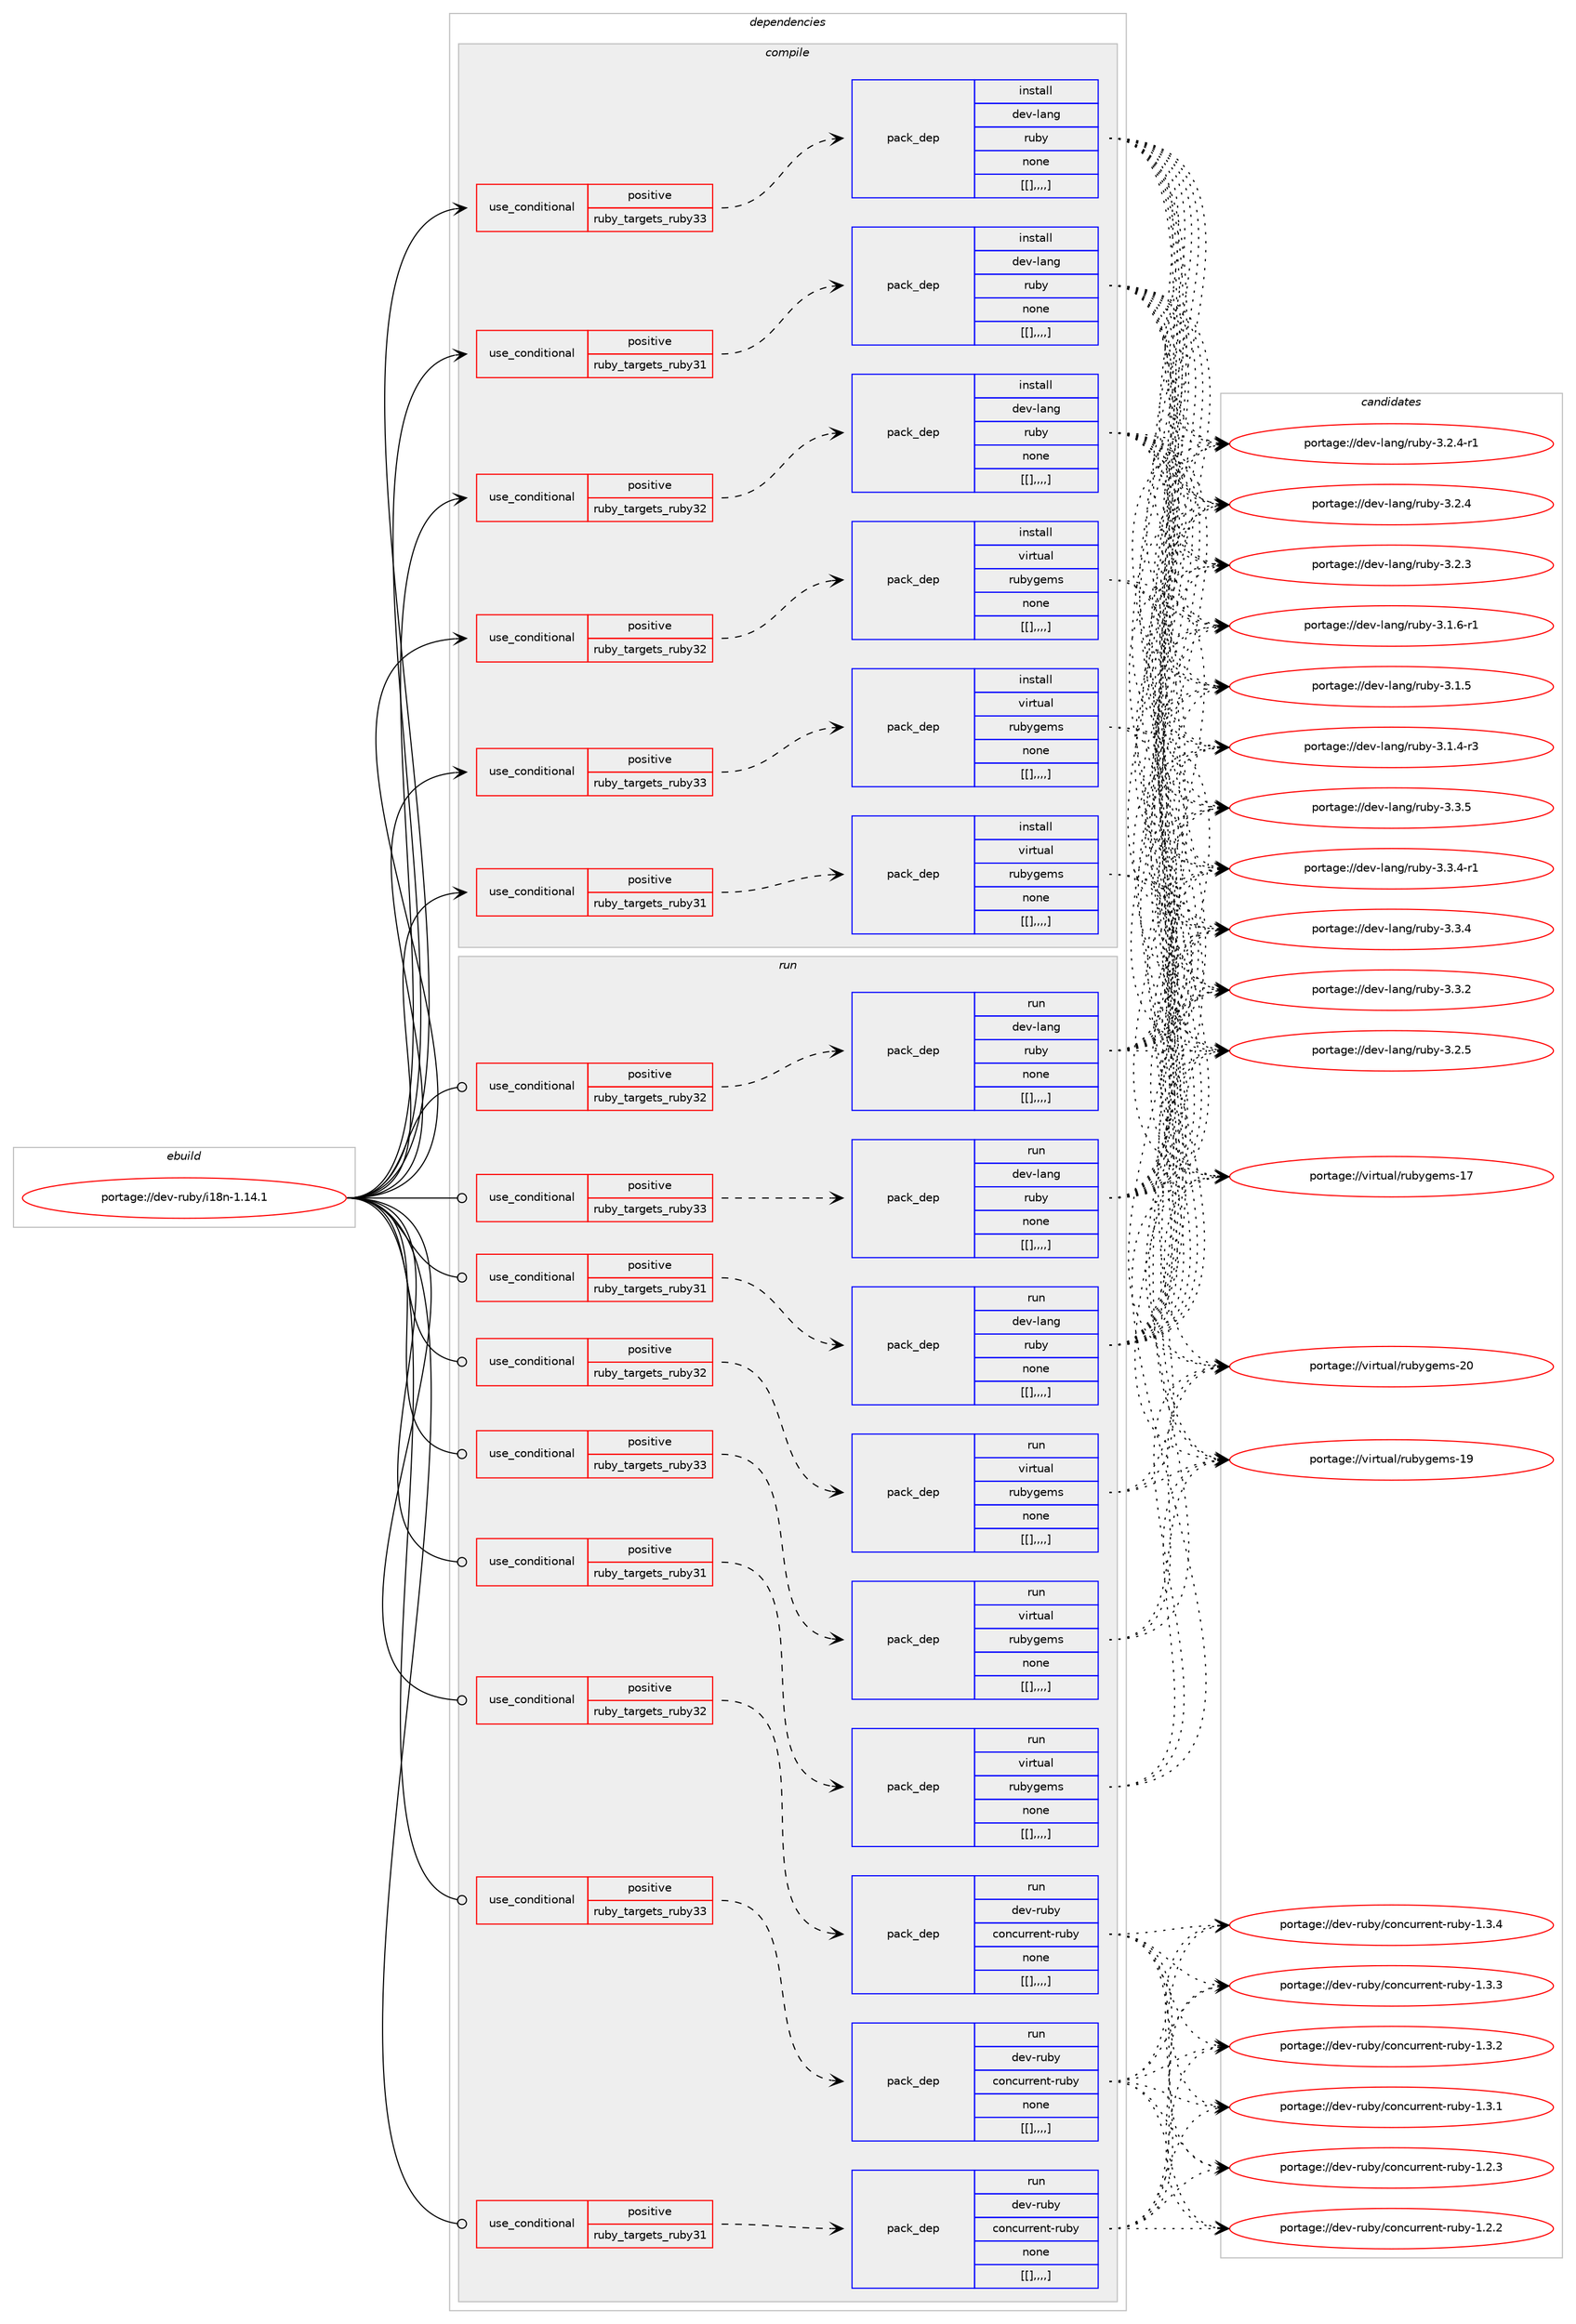 digraph prolog {

# *************
# Graph options
# *************

newrank=true;
concentrate=true;
compound=true;
graph [rankdir=LR,fontname=Helvetica,fontsize=10,ranksep=1.5];#, ranksep=2.5, nodesep=0.2];
edge  [arrowhead=vee];
node  [fontname=Helvetica,fontsize=10];

# **********
# The ebuild
# **********

subgraph cluster_leftcol {
color=gray;
label=<<i>ebuild</i>>;
id [label="portage://dev-ruby/i18n-1.14.1", color=red, width=4, href="../dev-ruby/i18n-1.14.1.svg"];
}

# ****************
# The dependencies
# ****************

subgraph cluster_midcol {
color=gray;
label=<<i>dependencies</i>>;
subgraph cluster_compile {
fillcolor="#eeeeee";
style=filled;
label=<<i>compile</i>>;
subgraph cond50461 {
dependency189623 [label=<<TABLE BORDER="0" CELLBORDER="1" CELLSPACING="0" CELLPADDING="4"><TR><TD ROWSPAN="3" CELLPADDING="10">use_conditional</TD></TR><TR><TD>positive</TD></TR><TR><TD>ruby_targets_ruby31</TD></TR></TABLE>>, shape=none, color=red];
subgraph pack137840 {
dependency189624 [label=<<TABLE BORDER="0" CELLBORDER="1" CELLSPACING="0" CELLPADDING="4" WIDTH="220"><TR><TD ROWSPAN="6" CELLPADDING="30">pack_dep</TD></TR><TR><TD WIDTH="110">install</TD></TR><TR><TD>dev-lang</TD></TR><TR><TD>ruby</TD></TR><TR><TD>none</TD></TR><TR><TD>[[],,,,]</TD></TR></TABLE>>, shape=none, color=blue];
}
dependency189623:e -> dependency189624:w [weight=20,style="dashed",arrowhead="vee"];
}
id:e -> dependency189623:w [weight=20,style="solid",arrowhead="vee"];
subgraph cond50462 {
dependency189625 [label=<<TABLE BORDER="0" CELLBORDER="1" CELLSPACING="0" CELLPADDING="4"><TR><TD ROWSPAN="3" CELLPADDING="10">use_conditional</TD></TR><TR><TD>positive</TD></TR><TR><TD>ruby_targets_ruby31</TD></TR></TABLE>>, shape=none, color=red];
subgraph pack137841 {
dependency189626 [label=<<TABLE BORDER="0" CELLBORDER="1" CELLSPACING="0" CELLPADDING="4" WIDTH="220"><TR><TD ROWSPAN="6" CELLPADDING="30">pack_dep</TD></TR><TR><TD WIDTH="110">install</TD></TR><TR><TD>virtual</TD></TR><TR><TD>rubygems</TD></TR><TR><TD>none</TD></TR><TR><TD>[[],,,,]</TD></TR></TABLE>>, shape=none, color=blue];
}
dependency189625:e -> dependency189626:w [weight=20,style="dashed",arrowhead="vee"];
}
id:e -> dependency189625:w [weight=20,style="solid",arrowhead="vee"];
subgraph cond50463 {
dependency189627 [label=<<TABLE BORDER="0" CELLBORDER="1" CELLSPACING="0" CELLPADDING="4"><TR><TD ROWSPAN="3" CELLPADDING="10">use_conditional</TD></TR><TR><TD>positive</TD></TR><TR><TD>ruby_targets_ruby32</TD></TR></TABLE>>, shape=none, color=red];
subgraph pack137842 {
dependency189628 [label=<<TABLE BORDER="0" CELLBORDER="1" CELLSPACING="0" CELLPADDING="4" WIDTH="220"><TR><TD ROWSPAN="6" CELLPADDING="30">pack_dep</TD></TR><TR><TD WIDTH="110">install</TD></TR><TR><TD>dev-lang</TD></TR><TR><TD>ruby</TD></TR><TR><TD>none</TD></TR><TR><TD>[[],,,,]</TD></TR></TABLE>>, shape=none, color=blue];
}
dependency189627:e -> dependency189628:w [weight=20,style="dashed",arrowhead="vee"];
}
id:e -> dependency189627:w [weight=20,style="solid",arrowhead="vee"];
subgraph cond50464 {
dependency189629 [label=<<TABLE BORDER="0" CELLBORDER="1" CELLSPACING="0" CELLPADDING="4"><TR><TD ROWSPAN="3" CELLPADDING="10">use_conditional</TD></TR><TR><TD>positive</TD></TR><TR><TD>ruby_targets_ruby32</TD></TR></TABLE>>, shape=none, color=red];
subgraph pack137843 {
dependency189630 [label=<<TABLE BORDER="0" CELLBORDER="1" CELLSPACING="0" CELLPADDING="4" WIDTH="220"><TR><TD ROWSPAN="6" CELLPADDING="30">pack_dep</TD></TR><TR><TD WIDTH="110">install</TD></TR><TR><TD>virtual</TD></TR><TR><TD>rubygems</TD></TR><TR><TD>none</TD></TR><TR><TD>[[],,,,]</TD></TR></TABLE>>, shape=none, color=blue];
}
dependency189629:e -> dependency189630:w [weight=20,style="dashed",arrowhead="vee"];
}
id:e -> dependency189629:w [weight=20,style="solid",arrowhead="vee"];
subgraph cond50465 {
dependency189631 [label=<<TABLE BORDER="0" CELLBORDER="1" CELLSPACING="0" CELLPADDING="4"><TR><TD ROWSPAN="3" CELLPADDING="10">use_conditional</TD></TR><TR><TD>positive</TD></TR><TR><TD>ruby_targets_ruby33</TD></TR></TABLE>>, shape=none, color=red];
subgraph pack137844 {
dependency189632 [label=<<TABLE BORDER="0" CELLBORDER="1" CELLSPACING="0" CELLPADDING="4" WIDTH="220"><TR><TD ROWSPAN="6" CELLPADDING="30">pack_dep</TD></TR><TR><TD WIDTH="110">install</TD></TR><TR><TD>dev-lang</TD></TR><TR><TD>ruby</TD></TR><TR><TD>none</TD></TR><TR><TD>[[],,,,]</TD></TR></TABLE>>, shape=none, color=blue];
}
dependency189631:e -> dependency189632:w [weight=20,style="dashed",arrowhead="vee"];
}
id:e -> dependency189631:w [weight=20,style="solid",arrowhead="vee"];
subgraph cond50466 {
dependency189633 [label=<<TABLE BORDER="0" CELLBORDER="1" CELLSPACING="0" CELLPADDING="4"><TR><TD ROWSPAN="3" CELLPADDING="10">use_conditional</TD></TR><TR><TD>positive</TD></TR><TR><TD>ruby_targets_ruby33</TD></TR></TABLE>>, shape=none, color=red];
subgraph pack137845 {
dependency189634 [label=<<TABLE BORDER="0" CELLBORDER="1" CELLSPACING="0" CELLPADDING="4" WIDTH="220"><TR><TD ROWSPAN="6" CELLPADDING="30">pack_dep</TD></TR><TR><TD WIDTH="110">install</TD></TR><TR><TD>virtual</TD></TR><TR><TD>rubygems</TD></TR><TR><TD>none</TD></TR><TR><TD>[[],,,,]</TD></TR></TABLE>>, shape=none, color=blue];
}
dependency189633:e -> dependency189634:w [weight=20,style="dashed",arrowhead="vee"];
}
id:e -> dependency189633:w [weight=20,style="solid",arrowhead="vee"];
}
subgraph cluster_compileandrun {
fillcolor="#eeeeee";
style=filled;
label=<<i>compile and run</i>>;
}
subgraph cluster_run {
fillcolor="#eeeeee";
style=filled;
label=<<i>run</i>>;
subgraph cond50467 {
dependency189635 [label=<<TABLE BORDER="0" CELLBORDER="1" CELLSPACING="0" CELLPADDING="4"><TR><TD ROWSPAN="3" CELLPADDING="10">use_conditional</TD></TR><TR><TD>positive</TD></TR><TR><TD>ruby_targets_ruby31</TD></TR></TABLE>>, shape=none, color=red];
subgraph pack137846 {
dependency189636 [label=<<TABLE BORDER="0" CELLBORDER="1" CELLSPACING="0" CELLPADDING="4" WIDTH="220"><TR><TD ROWSPAN="6" CELLPADDING="30">pack_dep</TD></TR><TR><TD WIDTH="110">run</TD></TR><TR><TD>dev-lang</TD></TR><TR><TD>ruby</TD></TR><TR><TD>none</TD></TR><TR><TD>[[],,,,]</TD></TR></TABLE>>, shape=none, color=blue];
}
dependency189635:e -> dependency189636:w [weight=20,style="dashed",arrowhead="vee"];
}
id:e -> dependency189635:w [weight=20,style="solid",arrowhead="odot"];
subgraph cond50468 {
dependency189637 [label=<<TABLE BORDER="0" CELLBORDER="1" CELLSPACING="0" CELLPADDING="4"><TR><TD ROWSPAN="3" CELLPADDING="10">use_conditional</TD></TR><TR><TD>positive</TD></TR><TR><TD>ruby_targets_ruby31</TD></TR></TABLE>>, shape=none, color=red];
subgraph pack137847 {
dependency189638 [label=<<TABLE BORDER="0" CELLBORDER="1" CELLSPACING="0" CELLPADDING="4" WIDTH="220"><TR><TD ROWSPAN="6" CELLPADDING="30">pack_dep</TD></TR><TR><TD WIDTH="110">run</TD></TR><TR><TD>dev-ruby</TD></TR><TR><TD>concurrent-ruby</TD></TR><TR><TD>none</TD></TR><TR><TD>[[],,,,]</TD></TR></TABLE>>, shape=none, color=blue];
}
dependency189637:e -> dependency189638:w [weight=20,style="dashed",arrowhead="vee"];
}
id:e -> dependency189637:w [weight=20,style="solid",arrowhead="odot"];
subgraph cond50469 {
dependency189639 [label=<<TABLE BORDER="0" CELLBORDER="1" CELLSPACING="0" CELLPADDING="4"><TR><TD ROWSPAN="3" CELLPADDING="10">use_conditional</TD></TR><TR><TD>positive</TD></TR><TR><TD>ruby_targets_ruby31</TD></TR></TABLE>>, shape=none, color=red];
subgraph pack137848 {
dependency189640 [label=<<TABLE BORDER="0" CELLBORDER="1" CELLSPACING="0" CELLPADDING="4" WIDTH="220"><TR><TD ROWSPAN="6" CELLPADDING="30">pack_dep</TD></TR><TR><TD WIDTH="110">run</TD></TR><TR><TD>virtual</TD></TR><TR><TD>rubygems</TD></TR><TR><TD>none</TD></TR><TR><TD>[[],,,,]</TD></TR></TABLE>>, shape=none, color=blue];
}
dependency189639:e -> dependency189640:w [weight=20,style="dashed",arrowhead="vee"];
}
id:e -> dependency189639:w [weight=20,style="solid",arrowhead="odot"];
subgraph cond50470 {
dependency189641 [label=<<TABLE BORDER="0" CELLBORDER="1" CELLSPACING="0" CELLPADDING="4"><TR><TD ROWSPAN="3" CELLPADDING="10">use_conditional</TD></TR><TR><TD>positive</TD></TR><TR><TD>ruby_targets_ruby32</TD></TR></TABLE>>, shape=none, color=red];
subgraph pack137849 {
dependency189642 [label=<<TABLE BORDER="0" CELLBORDER="1" CELLSPACING="0" CELLPADDING="4" WIDTH="220"><TR><TD ROWSPAN="6" CELLPADDING="30">pack_dep</TD></TR><TR><TD WIDTH="110">run</TD></TR><TR><TD>dev-lang</TD></TR><TR><TD>ruby</TD></TR><TR><TD>none</TD></TR><TR><TD>[[],,,,]</TD></TR></TABLE>>, shape=none, color=blue];
}
dependency189641:e -> dependency189642:w [weight=20,style="dashed",arrowhead="vee"];
}
id:e -> dependency189641:w [weight=20,style="solid",arrowhead="odot"];
subgraph cond50471 {
dependency189643 [label=<<TABLE BORDER="0" CELLBORDER="1" CELLSPACING="0" CELLPADDING="4"><TR><TD ROWSPAN="3" CELLPADDING="10">use_conditional</TD></TR><TR><TD>positive</TD></TR><TR><TD>ruby_targets_ruby32</TD></TR></TABLE>>, shape=none, color=red];
subgraph pack137850 {
dependency189644 [label=<<TABLE BORDER="0" CELLBORDER="1" CELLSPACING="0" CELLPADDING="4" WIDTH="220"><TR><TD ROWSPAN="6" CELLPADDING="30">pack_dep</TD></TR><TR><TD WIDTH="110">run</TD></TR><TR><TD>dev-ruby</TD></TR><TR><TD>concurrent-ruby</TD></TR><TR><TD>none</TD></TR><TR><TD>[[],,,,]</TD></TR></TABLE>>, shape=none, color=blue];
}
dependency189643:e -> dependency189644:w [weight=20,style="dashed",arrowhead="vee"];
}
id:e -> dependency189643:w [weight=20,style="solid",arrowhead="odot"];
subgraph cond50472 {
dependency189645 [label=<<TABLE BORDER="0" CELLBORDER="1" CELLSPACING="0" CELLPADDING="4"><TR><TD ROWSPAN="3" CELLPADDING="10">use_conditional</TD></TR><TR><TD>positive</TD></TR><TR><TD>ruby_targets_ruby32</TD></TR></TABLE>>, shape=none, color=red];
subgraph pack137851 {
dependency189646 [label=<<TABLE BORDER="0" CELLBORDER="1" CELLSPACING="0" CELLPADDING="4" WIDTH="220"><TR><TD ROWSPAN="6" CELLPADDING="30">pack_dep</TD></TR><TR><TD WIDTH="110">run</TD></TR><TR><TD>virtual</TD></TR><TR><TD>rubygems</TD></TR><TR><TD>none</TD></TR><TR><TD>[[],,,,]</TD></TR></TABLE>>, shape=none, color=blue];
}
dependency189645:e -> dependency189646:w [weight=20,style="dashed",arrowhead="vee"];
}
id:e -> dependency189645:w [weight=20,style="solid",arrowhead="odot"];
subgraph cond50473 {
dependency189647 [label=<<TABLE BORDER="0" CELLBORDER="1" CELLSPACING="0" CELLPADDING="4"><TR><TD ROWSPAN="3" CELLPADDING="10">use_conditional</TD></TR><TR><TD>positive</TD></TR><TR><TD>ruby_targets_ruby33</TD></TR></TABLE>>, shape=none, color=red];
subgraph pack137852 {
dependency189648 [label=<<TABLE BORDER="0" CELLBORDER="1" CELLSPACING="0" CELLPADDING="4" WIDTH="220"><TR><TD ROWSPAN="6" CELLPADDING="30">pack_dep</TD></TR><TR><TD WIDTH="110">run</TD></TR><TR><TD>dev-lang</TD></TR><TR><TD>ruby</TD></TR><TR><TD>none</TD></TR><TR><TD>[[],,,,]</TD></TR></TABLE>>, shape=none, color=blue];
}
dependency189647:e -> dependency189648:w [weight=20,style="dashed",arrowhead="vee"];
}
id:e -> dependency189647:w [weight=20,style="solid",arrowhead="odot"];
subgraph cond50474 {
dependency189649 [label=<<TABLE BORDER="0" CELLBORDER="1" CELLSPACING="0" CELLPADDING="4"><TR><TD ROWSPAN="3" CELLPADDING="10">use_conditional</TD></TR><TR><TD>positive</TD></TR><TR><TD>ruby_targets_ruby33</TD></TR></TABLE>>, shape=none, color=red];
subgraph pack137853 {
dependency189650 [label=<<TABLE BORDER="0" CELLBORDER="1" CELLSPACING="0" CELLPADDING="4" WIDTH="220"><TR><TD ROWSPAN="6" CELLPADDING="30">pack_dep</TD></TR><TR><TD WIDTH="110">run</TD></TR><TR><TD>dev-ruby</TD></TR><TR><TD>concurrent-ruby</TD></TR><TR><TD>none</TD></TR><TR><TD>[[],,,,]</TD></TR></TABLE>>, shape=none, color=blue];
}
dependency189649:e -> dependency189650:w [weight=20,style="dashed",arrowhead="vee"];
}
id:e -> dependency189649:w [weight=20,style="solid",arrowhead="odot"];
subgraph cond50475 {
dependency189651 [label=<<TABLE BORDER="0" CELLBORDER="1" CELLSPACING="0" CELLPADDING="4"><TR><TD ROWSPAN="3" CELLPADDING="10">use_conditional</TD></TR><TR><TD>positive</TD></TR><TR><TD>ruby_targets_ruby33</TD></TR></TABLE>>, shape=none, color=red];
subgraph pack137854 {
dependency189652 [label=<<TABLE BORDER="0" CELLBORDER="1" CELLSPACING="0" CELLPADDING="4" WIDTH="220"><TR><TD ROWSPAN="6" CELLPADDING="30">pack_dep</TD></TR><TR><TD WIDTH="110">run</TD></TR><TR><TD>virtual</TD></TR><TR><TD>rubygems</TD></TR><TR><TD>none</TD></TR><TR><TD>[[],,,,]</TD></TR></TABLE>>, shape=none, color=blue];
}
dependency189651:e -> dependency189652:w [weight=20,style="dashed",arrowhead="vee"];
}
id:e -> dependency189651:w [weight=20,style="solid",arrowhead="odot"];
}
}

# **************
# The candidates
# **************

subgraph cluster_choices {
rank=same;
color=gray;
label=<<i>candidates</i>>;

subgraph choice137840 {
color=black;
nodesep=1;
choice10010111845108971101034711411798121455146514653 [label="portage://dev-lang/ruby-3.3.5", color=red, width=4,href="../dev-lang/ruby-3.3.5.svg"];
choice100101118451089711010347114117981214551465146524511449 [label="portage://dev-lang/ruby-3.3.4-r1", color=red, width=4,href="../dev-lang/ruby-3.3.4-r1.svg"];
choice10010111845108971101034711411798121455146514652 [label="portage://dev-lang/ruby-3.3.4", color=red, width=4,href="../dev-lang/ruby-3.3.4.svg"];
choice10010111845108971101034711411798121455146514650 [label="portage://dev-lang/ruby-3.3.2", color=red, width=4,href="../dev-lang/ruby-3.3.2.svg"];
choice10010111845108971101034711411798121455146504653 [label="portage://dev-lang/ruby-3.2.5", color=red, width=4,href="../dev-lang/ruby-3.2.5.svg"];
choice100101118451089711010347114117981214551465046524511449 [label="portage://dev-lang/ruby-3.2.4-r1", color=red, width=4,href="../dev-lang/ruby-3.2.4-r1.svg"];
choice10010111845108971101034711411798121455146504652 [label="portage://dev-lang/ruby-3.2.4", color=red, width=4,href="../dev-lang/ruby-3.2.4.svg"];
choice10010111845108971101034711411798121455146504651 [label="portage://dev-lang/ruby-3.2.3", color=red, width=4,href="../dev-lang/ruby-3.2.3.svg"];
choice100101118451089711010347114117981214551464946544511449 [label="portage://dev-lang/ruby-3.1.6-r1", color=red, width=4,href="../dev-lang/ruby-3.1.6-r1.svg"];
choice10010111845108971101034711411798121455146494653 [label="portage://dev-lang/ruby-3.1.5", color=red, width=4,href="../dev-lang/ruby-3.1.5.svg"];
choice100101118451089711010347114117981214551464946524511451 [label="portage://dev-lang/ruby-3.1.4-r3", color=red, width=4,href="../dev-lang/ruby-3.1.4-r3.svg"];
dependency189624:e -> choice10010111845108971101034711411798121455146514653:w [style=dotted,weight="100"];
dependency189624:e -> choice100101118451089711010347114117981214551465146524511449:w [style=dotted,weight="100"];
dependency189624:e -> choice10010111845108971101034711411798121455146514652:w [style=dotted,weight="100"];
dependency189624:e -> choice10010111845108971101034711411798121455146514650:w [style=dotted,weight="100"];
dependency189624:e -> choice10010111845108971101034711411798121455146504653:w [style=dotted,weight="100"];
dependency189624:e -> choice100101118451089711010347114117981214551465046524511449:w [style=dotted,weight="100"];
dependency189624:e -> choice10010111845108971101034711411798121455146504652:w [style=dotted,weight="100"];
dependency189624:e -> choice10010111845108971101034711411798121455146504651:w [style=dotted,weight="100"];
dependency189624:e -> choice100101118451089711010347114117981214551464946544511449:w [style=dotted,weight="100"];
dependency189624:e -> choice10010111845108971101034711411798121455146494653:w [style=dotted,weight="100"];
dependency189624:e -> choice100101118451089711010347114117981214551464946524511451:w [style=dotted,weight="100"];
}
subgraph choice137841 {
color=black;
nodesep=1;
choice118105114116117971084711411798121103101109115455048 [label="portage://virtual/rubygems-20", color=red, width=4,href="../virtual/rubygems-20.svg"];
choice118105114116117971084711411798121103101109115454957 [label="portage://virtual/rubygems-19", color=red, width=4,href="../virtual/rubygems-19.svg"];
choice118105114116117971084711411798121103101109115454955 [label="portage://virtual/rubygems-17", color=red, width=4,href="../virtual/rubygems-17.svg"];
dependency189626:e -> choice118105114116117971084711411798121103101109115455048:w [style=dotted,weight="100"];
dependency189626:e -> choice118105114116117971084711411798121103101109115454957:w [style=dotted,weight="100"];
dependency189626:e -> choice118105114116117971084711411798121103101109115454955:w [style=dotted,weight="100"];
}
subgraph choice137842 {
color=black;
nodesep=1;
choice10010111845108971101034711411798121455146514653 [label="portage://dev-lang/ruby-3.3.5", color=red, width=4,href="../dev-lang/ruby-3.3.5.svg"];
choice100101118451089711010347114117981214551465146524511449 [label="portage://dev-lang/ruby-3.3.4-r1", color=red, width=4,href="../dev-lang/ruby-3.3.4-r1.svg"];
choice10010111845108971101034711411798121455146514652 [label="portage://dev-lang/ruby-3.3.4", color=red, width=4,href="../dev-lang/ruby-3.3.4.svg"];
choice10010111845108971101034711411798121455146514650 [label="portage://dev-lang/ruby-3.3.2", color=red, width=4,href="../dev-lang/ruby-3.3.2.svg"];
choice10010111845108971101034711411798121455146504653 [label="portage://dev-lang/ruby-3.2.5", color=red, width=4,href="../dev-lang/ruby-3.2.5.svg"];
choice100101118451089711010347114117981214551465046524511449 [label="portage://dev-lang/ruby-3.2.4-r1", color=red, width=4,href="../dev-lang/ruby-3.2.4-r1.svg"];
choice10010111845108971101034711411798121455146504652 [label="portage://dev-lang/ruby-3.2.4", color=red, width=4,href="../dev-lang/ruby-3.2.4.svg"];
choice10010111845108971101034711411798121455146504651 [label="portage://dev-lang/ruby-3.2.3", color=red, width=4,href="../dev-lang/ruby-3.2.3.svg"];
choice100101118451089711010347114117981214551464946544511449 [label="portage://dev-lang/ruby-3.1.6-r1", color=red, width=4,href="../dev-lang/ruby-3.1.6-r1.svg"];
choice10010111845108971101034711411798121455146494653 [label="portage://dev-lang/ruby-3.1.5", color=red, width=4,href="../dev-lang/ruby-3.1.5.svg"];
choice100101118451089711010347114117981214551464946524511451 [label="portage://dev-lang/ruby-3.1.4-r3", color=red, width=4,href="../dev-lang/ruby-3.1.4-r3.svg"];
dependency189628:e -> choice10010111845108971101034711411798121455146514653:w [style=dotted,weight="100"];
dependency189628:e -> choice100101118451089711010347114117981214551465146524511449:w [style=dotted,weight="100"];
dependency189628:e -> choice10010111845108971101034711411798121455146514652:w [style=dotted,weight="100"];
dependency189628:e -> choice10010111845108971101034711411798121455146514650:w [style=dotted,weight="100"];
dependency189628:e -> choice10010111845108971101034711411798121455146504653:w [style=dotted,weight="100"];
dependency189628:e -> choice100101118451089711010347114117981214551465046524511449:w [style=dotted,weight="100"];
dependency189628:e -> choice10010111845108971101034711411798121455146504652:w [style=dotted,weight="100"];
dependency189628:e -> choice10010111845108971101034711411798121455146504651:w [style=dotted,weight="100"];
dependency189628:e -> choice100101118451089711010347114117981214551464946544511449:w [style=dotted,weight="100"];
dependency189628:e -> choice10010111845108971101034711411798121455146494653:w [style=dotted,weight="100"];
dependency189628:e -> choice100101118451089711010347114117981214551464946524511451:w [style=dotted,weight="100"];
}
subgraph choice137843 {
color=black;
nodesep=1;
choice118105114116117971084711411798121103101109115455048 [label="portage://virtual/rubygems-20", color=red, width=4,href="../virtual/rubygems-20.svg"];
choice118105114116117971084711411798121103101109115454957 [label="portage://virtual/rubygems-19", color=red, width=4,href="../virtual/rubygems-19.svg"];
choice118105114116117971084711411798121103101109115454955 [label="portage://virtual/rubygems-17", color=red, width=4,href="../virtual/rubygems-17.svg"];
dependency189630:e -> choice118105114116117971084711411798121103101109115455048:w [style=dotted,weight="100"];
dependency189630:e -> choice118105114116117971084711411798121103101109115454957:w [style=dotted,weight="100"];
dependency189630:e -> choice118105114116117971084711411798121103101109115454955:w [style=dotted,weight="100"];
}
subgraph choice137844 {
color=black;
nodesep=1;
choice10010111845108971101034711411798121455146514653 [label="portage://dev-lang/ruby-3.3.5", color=red, width=4,href="../dev-lang/ruby-3.3.5.svg"];
choice100101118451089711010347114117981214551465146524511449 [label="portage://dev-lang/ruby-3.3.4-r1", color=red, width=4,href="../dev-lang/ruby-3.3.4-r1.svg"];
choice10010111845108971101034711411798121455146514652 [label="portage://dev-lang/ruby-3.3.4", color=red, width=4,href="../dev-lang/ruby-3.3.4.svg"];
choice10010111845108971101034711411798121455146514650 [label="portage://dev-lang/ruby-3.3.2", color=red, width=4,href="../dev-lang/ruby-3.3.2.svg"];
choice10010111845108971101034711411798121455146504653 [label="portage://dev-lang/ruby-3.2.5", color=red, width=4,href="../dev-lang/ruby-3.2.5.svg"];
choice100101118451089711010347114117981214551465046524511449 [label="portage://dev-lang/ruby-3.2.4-r1", color=red, width=4,href="../dev-lang/ruby-3.2.4-r1.svg"];
choice10010111845108971101034711411798121455146504652 [label="portage://dev-lang/ruby-3.2.4", color=red, width=4,href="../dev-lang/ruby-3.2.4.svg"];
choice10010111845108971101034711411798121455146504651 [label="portage://dev-lang/ruby-3.2.3", color=red, width=4,href="../dev-lang/ruby-3.2.3.svg"];
choice100101118451089711010347114117981214551464946544511449 [label="portage://dev-lang/ruby-3.1.6-r1", color=red, width=4,href="../dev-lang/ruby-3.1.6-r1.svg"];
choice10010111845108971101034711411798121455146494653 [label="portage://dev-lang/ruby-3.1.5", color=red, width=4,href="../dev-lang/ruby-3.1.5.svg"];
choice100101118451089711010347114117981214551464946524511451 [label="portage://dev-lang/ruby-3.1.4-r3", color=red, width=4,href="../dev-lang/ruby-3.1.4-r3.svg"];
dependency189632:e -> choice10010111845108971101034711411798121455146514653:w [style=dotted,weight="100"];
dependency189632:e -> choice100101118451089711010347114117981214551465146524511449:w [style=dotted,weight="100"];
dependency189632:e -> choice10010111845108971101034711411798121455146514652:w [style=dotted,weight="100"];
dependency189632:e -> choice10010111845108971101034711411798121455146514650:w [style=dotted,weight="100"];
dependency189632:e -> choice10010111845108971101034711411798121455146504653:w [style=dotted,weight="100"];
dependency189632:e -> choice100101118451089711010347114117981214551465046524511449:w [style=dotted,weight="100"];
dependency189632:e -> choice10010111845108971101034711411798121455146504652:w [style=dotted,weight="100"];
dependency189632:e -> choice10010111845108971101034711411798121455146504651:w [style=dotted,weight="100"];
dependency189632:e -> choice100101118451089711010347114117981214551464946544511449:w [style=dotted,weight="100"];
dependency189632:e -> choice10010111845108971101034711411798121455146494653:w [style=dotted,weight="100"];
dependency189632:e -> choice100101118451089711010347114117981214551464946524511451:w [style=dotted,weight="100"];
}
subgraph choice137845 {
color=black;
nodesep=1;
choice118105114116117971084711411798121103101109115455048 [label="portage://virtual/rubygems-20", color=red, width=4,href="../virtual/rubygems-20.svg"];
choice118105114116117971084711411798121103101109115454957 [label="portage://virtual/rubygems-19", color=red, width=4,href="../virtual/rubygems-19.svg"];
choice118105114116117971084711411798121103101109115454955 [label="portage://virtual/rubygems-17", color=red, width=4,href="../virtual/rubygems-17.svg"];
dependency189634:e -> choice118105114116117971084711411798121103101109115455048:w [style=dotted,weight="100"];
dependency189634:e -> choice118105114116117971084711411798121103101109115454957:w [style=dotted,weight="100"];
dependency189634:e -> choice118105114116117971084711411798121103101109115454955:w [style=dotted,weight="100"];
}
subgraph choice137846 {
color=black;
nodesep=1;
choice10010111845108971101034711411798121455146514653 [label="portage://dev-lang/ruby-3.3.5", color=red, width=4,href="../dev-lang/ruby-3.3.5.svg"];
choice100101118451089711010347114117981214551465146524511449 [label="portage://dev-lang/ruby-3.3.4-r1", color=red, width=4,href="../dev-lang/ruby-3.3.4-r1.svg"];
choice10010111845108971101034711411798121455146514652 [label="portage://dev-lang/ruby-3.3.4", color=red, width=4,href="../dev-lang/ruby-3.3.4.svg"];
choice10010111845108971101034711411798121455146514650 [label="portage://dev-lang/ruby-3.3.2", color=red, width=4,href="../dev-lang/ruby-3.3.2.svg"];
choice10010111845108971101034711411798121455146504653 [label="portage://dev-lang/ruby-3.2.5", color=red, width=4,href="../dev-lang/ruby-3.2.5.svg"];
choice100101118451089711010347114117981214551465046524511449 [label="portage://dev-lang/ruby-3.2.4-r1", color=red, width=4,href="../dev-lang/ruby-3.2.4-r1.svg"];
choice10010111845108971101034711411798121455146504652 [label="portage://dev-lang/ruby-3.2.4", color=red, width=4,href="../dev-lang/ruby-3.2.4.svg"];
choice10010111845108971101034711411798121455146504651 [label="portage://dev-lang/ruby-3.2.3", color=red, width=4,href="../dev-lang/ruby-3.2.3.svg"];
choice100101118451089711010347114117981214551464946544511449 [label="portage://dev-lang/ruby-3.1.6-r1", color=red, width=4,href="../dev-lang/ruby-3.1.6-r1.svg"];
choice10010111845108971101034711411798121455146494653 [label="portage://dev-lang/ruby-3.1.5", color=red, width=4,href="../dev-lang/ruby-3.1.5.svg"];
choice100101118451089711010347114117981214551464946524511451 [label="portage://dev-lang/ruby-3.1.4-r3", color=red, width=4,href="../dev-lang/ruby-3.1.4-r3.svg"];
dependency189636:e -> choice10010111845108971101034711411798121455146514653:w [style=dotted,weight="100"];
dependency189636:e -> choice100101118451089711010347114117981214551465146524511449:w [style=dotted,weight="100"];
dependency189636:e -> choice10010111845108971101034711411798121455146514652:w [style=dotted,weight="100"];
dependency189636:e -> choice10010111845108971101034711411798121455146514650:w [style=dotted,weight="100"];
dependency189636:e -> choice10010111845108971101034711411798121455146504653:w [style=dotted,weight="100"];
dependency189636:e -> choice100101118451089711010347114117981214551465046524511449:w [style=dotted,weight="100"];
dependency189636:e -> choice10010111845108971101034711411798121455146504652:w [style=dotted,weight="100"];
dependency189636:e -> choice10010111845108971101034711411798121455146504651:w [style=dotted,weight="100"];
dependency189636:e -> choice100101118451089711010347114117981214551464946544511449:w [style=dotted,weight="100"];
dependency189636:e -> choice10010111845108971101034711411798121455146494653:w [style=dotted,weight="100"];
dependency189636:e -> choice100101118451089711010347114117981214551464946524511451:w [style=dotted,weight="100"];
}
subgraph choice137847 {
color=black;
nodesep=1;
choice10010111845114117981214799111110991171141141011101164511411798121454946514652 [label="portage://dev-ruby/concurrent-ruby-1.3.4", color=red, width=4,href="../dev-ruby/concurrent-ruby-1.3.4.svg"];
choice10010111845114117981214799111110991171141141011101164511411798121454946514651 [label="portage://dev-ruby/concurrent-ruby-1.3.3", color=red, width=4,href="../dev-ruby/concurrent-ruby-1.3.3.svg"];
choice10010111845114117981214799111110991171141141011101164511411798121454946514650 [label="portage://dev-ruby/concurrent-ruby-1.3.2", color=red, width=4,href="../dev-ruby/concurrent-ruby-1.3.2.svg"];
choice10010111845114117981214799111110991171141141011101164511411798121454946514649 [label="portage://dev-ruby/concurrent-ruby-1.3.1", color=red, width=4,href="../dev-ruby/concurrent-ruby-1.3.1.svg"];
choice10010111845114117981214799111110991171141141011101164511411798121454946504651 [label="portage://dev-ruby/concurrent-ruby-1.2.3", color=red, width=4,href="../dev-ruby/concurrent-ruby-1.2.3.svg"];
choice10010111845114117981214799111110991171141141011101164511411798121454946504650 [label="portage://dev-ruby/concurrent-ruby-1.2.2", color=red, width=4,href="../dev-ruby/concurrent-ruby-1.2.2.svg"];
dependency189638:e -> choice10010111845114117981214799111110991171141141011101164511411798121454946514652:w [style=dotted,weight="100"];
dependency189638:e -> choice10010111845114117981214799111110991171141141011101164511411798121454946514651:w [style=dotted,weight="100"];
dependency189638:e -> choice10010111845114117981214799111110991171141141011101164511411798121454946514650:w [style=dotted,weight="100"];
dependency189638:e -> choice10010111845114117981214799111110991171141141011101164511411798121454946514649:w [style=dotted,weight="100"];
dependency189638:e -> choice10010111845114117981214799111110991171141141011101164511411798121454946504651:w [style=dotted,weight="100"];
dependency189638:e -> choice10010111845114117981214799111110991171141141011101164511411798121454946504650:w [style=dotted,weight="100"];
}
subgraph choice137848 {
color=black;
nodesep=1;
choice118105114116117971084711411798121103101109115455048 [label="portage://virtual/rubygems-20", color=red, width=4,href="../virtual/rubygems-20.svg"];
choice118105114116117971084711411798121103101109115454957 [label="portage://virtual/rubygems-19", color=red, width=4,href="../virtual/rubygems-19.svg"];
choice118105114116117971084711411798121103101109115454955 [label="portage://virtual/rubygems-17", color=red, width=4,href="../virtual/rubygems-17.svg"];
dependency189640:e -> choice118105114116117971084711411798121103101109115455048:w [style=dotted,weight="100"];
dependency189640:e -> choice118105114116117971084711411798121103101109115454957:w [style=dotted,weight="100"];
dependency189640:e -> choice118105114116117971084711411798121103101109115454955:w [style=dotted,weight="100"];
}
subgraph choice137849 {
color=black;
nodesep=1;
choice10010111845108971101034711411798121455146514653 [label="portage://dev-lang/ruby-3.3.5", color=red, width=4,href="../dev-lang/ruby-3.3.5.svg"];
choice100101118451089711010347114117981214551465146524511449 [label="portage://dev-lang/ruby-3.3.4-r1", color=red, width=4,href="../dev-lang/ruby-3.3.4-r1.svg"];
choice10010111845108971101034711411798121455146514652 [label="portage://dev-lang/ruby-3.3.4", color=red, width=4,href="../dev-lang/ruby-3.3.4.svg"];
choice10010111845108971101034711411798121455146514650 [label="portage://dev-lang/ruby-3.3.2", color=red, width=4,href="../dev-lang/ruby-3.3.2.svg"];
choice10010111845108971101034711411798121455146504653 [label="portage://dev-lang/ruby-3.2.5", color=red, width=4,href="../dev-lang/ruby-3.2.5.svg"];
choice100101118451089711010347114117981214551465046524511449 [label="portage://dev-lang/ruby-3.2.4-r1", color=red, width=4,href="../dev-lang/ruby-3.2.4-r1.svg"];
choice10010111845108971101034711411798121455146504652 [label="portage://dev-lang/ruby-3.2.4", color=red, width=4,href="../dev-lang/ruby-3.2.4.svg"];
choice10010111845108971101034711411798121455146504651 [label="portage://dev-lang/ruby-3.2.3", color=red, width=4,href="../dev-lang/ruby-3.2.3.svg"];
choice100101118451089711010347114117981214551464946544511449 [label="portage://dev-lang/ruby-3.1.6-r1", color=red, width=4,href="../dev-lang/ruby-3.1.6-r1.svg"];
choice10010111845108971101034711411798121455146494653 [label="portage://dev-lang/ruby-3.1.5", color=red, width=4,href="../dev-lang/ruby-3.1.5.svg"];
choice100101118451089711010347114117981214551464946524511451 [label="portage://dev-lang/ruby-3.1.4-r3", color=red, width=4,href="../dev-lang/ruby-3.1.4-r3.svg"];
dependency189642:e -> choice10010111845108971101034711411798121455146514653:w [style=dotted,weight="100"];
dependency189642:e -> choice100101118451089711010347114117981214551465146524511449:w [style=dotted,weight="100"];
dependency189642:e -> choice10010111845108971101034711411798121455146514652:w [style=dotted,weight="100"];
dependency189642:e -> choice10010111845108971101034711411798121455146514650:w [style=dotted,weight="100"];
dependency189642:e -> choice10010111845108971101034711411798121455146504653:w [style=dotted,weight="100"];
dependency189642:e -> choice100101118451089711010347114117981214551465046524511449:w [style=dotted,weight="100"];
dependency189642:e -> choice10010111845108971101034711411798121455146504652:w [style=dotted,weight="100"];
dependency189642:e -> choice10010111845108971101034711411798121455146504651:w [style=dotted,weight="100"];
dependency189642:e -> choice100101118451089711010347114117981214551464946544511449:w [style=dotted,weight="100"];
dependency189642:e -> choice10010111845108971101034711411798121455146494653:w [style=dotted,weight="100"];
dependency189642:e -> choice100101118451089711010347114117981214551464946524511451:w [style=dotted,weight="100"];
}
subgraph choice137850 {
color=black;
nodesep=1;
choice10010111845114117981214799111110991171141141011101164511411798121454946514652 [label="portage://dev-ruby/concurrent-ruby-1.3.4", color=red, width=4,href="../dev-ruby/concurrent-ruby-1.3.4.svg"];
choice10010111845114117981214799111110991171141141011101164511411798121454946514651 [label="portage://dev-ruby/concurrent-ruby-1.3.3", color=red, width=4,href="../dev-ruby/concurrent-ruby-1.3.3.svg"];
choice10010111845114117981214799111110991171141141011101164511411798121454946514650 [label="portage://dev-ruby/concurrent-ruby-1.3.2", color=red, width=4,href="../dev-ruby/concurrent-ruby-1.3.2.svg"];
choice10010111845114117981214799111110991171141141011101164511411798121454946514649 [label="portage://dev-ruby/concurrent-ruby-1.3.1", color=red, width=4,href="../dev-ruby/concurrent-ruby-1.3.1.svg"];
choice10010111845114117981214799111110991171141141011101164511411798121454946504651 [label="portage://dev-ruby/concurrent-ruby-1.2.3", color=red, width=4,href="../dev-ruby/concurrent-ruby-1.2.3.svg"];
choice10010111845114117981214799111110991171141141011101164511411798121454946504650 [label="portage://dev-ruby/concurrent-ruby-1.2.2", color=red, width=4,href="../dev-ruby/concurrent-ruby-1.2.2.svg"];
dependency189644:e -> choice10010111845114117981214799111110991171141141011101164511411798121454946514652:w [style=dotted,weight="100"];
dependency189644:e -> choice10010111845114117981214799111110991171141141011101164511411798121454946514651:w [style=dotted,weight="100"];
dependency189644:e -> choice10010111845114117981214799111110991171141141011101164511411798121454946514650:w [style=dotted,weight="100"];
dependency189644:e -> choice10010111845114117981214799111110991171141141011101164511411798121454946514649:w [style=dotted,weight="100"];
dependency189644:e -> choice10010111845114117981214799111110991171141141011101164511411798121454946504651:w [style=dotted,weight="100"];
dependency189644:e -> choice10010111845114117981214799111110991171141141011101164511411798121454946504650:w [style=dotted,weight="100"];
}
subgraph choice137851 {
color=black;
nodesep=1;
choice118105114116117971084711411798121103101109115455048 [label="portage://virtual/rubygems-20", color=red, width=4,href="../virtual/rubygems-20.svg"];
choice118105114116117971084711411798121103101109115454957 [label="portage://virtual/rubygems-19", color=red, width=4,href="../virtual/rubygems-19.svg"];
choice118105114116117971084711411798121103101109115454955 [label="portage://virtual/rubygems-17", color=red, width=4,href="../virtual/rubygems-17.svg"];
dependency189646:e -> choice118105114116117971084711411798121103101109115455048:w [style=dotted,weight="100"];
dependency189646:e -> choice118105114116117971084711411798121103101109115454957:w [style=dotted,weight="100"];
dependency189646:e -> choice118105114116117971084711411798121103101109115454955:w [style=dotted,weight="100"];
}
subgraph choice137852 {
color=black;
nodesep=1;
choice10010111845108971101034711411798121455146514653 [label="portage://dev-lang/ruby-3.3.5", color=red, width=4,href="../dev-lang/ruby-3.3.5.svg"];
choice100101118451089711010347114117981214551465146524511449 [label="portage://dev-lang/ruby-3.3.4-r1", color=red, width=4,href="../dev-lang/ruby-3.3.4-r1.svg"];
choice10010111845108971101034711411798121455146514652 [label="portage://dev-lang/ruby-3.3.4", color=red, width=4,href="../dev-lang/ruby-3.3.4.svg"];
choice10010111845108971101034711411798121455146514650 [label="portage://dev-lang/ruby-3.3.2", color=red, width=4,href="../dev-lang/ruby-3.3.2.svg"];
choice10010111845108971101034711411798121455146504653 [label="portage://dev-lang/ruby-3.2.5", color=red, width=4,href="../dev-lang/ruby-3.2.5.svg"];
choice100101118451089711010347114117981214551465046524511449 [label="portage://dev-lang/ruby-3.2.4-r1", color=red, width=4,href="../dev-lang/ruby-3.2.4-r1.svg"];
choice10010111845108971101034711411798121455146504652 [label="portage://dev-lang/ruby-3.2.4", color=red, width=4,href="../dev-lang/ruby-3.2.4.svg"];
choice10010111845108971101034711411798121455146504651 [label="portage://dev-lang/ruby-3.2.3", color=red, width=4,href="../dev-lang/ruby-3.2.3.svg"];
choice100101118451089711010347114117981214551464946544511449 [label="portage://dev-lang/ruby-3.1.6-r1", color=red, width=4,href="../dev-lang/ruby-3.1.6-r1.svg"];
choice10010111845108971101034711411798121455146494653 [label="portage://dev-lang/ruby-3.1.5", color=red, width=4,href="../dev-lang/ruby-3.1.5.svg"];
choice100101118451089711010347114117981214551464946524511451 [label="portage://dev-lang/ruby-3.1.4-r3", color=red, width=4,href="../dev-lang/ruby-3.1.4-r3.svg"];
dependency189648:e -> choice10010111845108971101034711411798121455146514653:w [style=dotted,weight="100"];
dependency189648:e -> choice100101118451089711010347114117981214551465146524511449:w [style=dotted,weight="100"];
dependency189648:e -> choice10010111845108971101034711411798121455146514652:w [style=dotted,weight="100"];
dependency189648:e -> choice10010111845108971101034711411798121455146514650:w [style=dotted,weight="100"];
dependency189648:e -> choice10010111845108971101034711411798121455146504653:w [style=dotted,weight="100"];
dependency189648:e -> choice100101118451089711010347114117981214551465046524511449:w [style=dotted,weight="100"];
dependency189648:e -> choice10010111845108971101034711411798121455146504652:w [style=dotted,weight="100"];
dependency189648:e -> choice10010111845108971101034711411798121455146504651:w [style=dotted,weight="100"];
dependency189648:e -> choice100101118451089711010347114117981214551464946544511449:w [style=dotted,weight="100"];
dependency189648:e -> choice10010111845108971101034711411798121455146494653:w [style=dotted,weight="100"];
dependency189648:e -> choice100101118451089711010347114117981214551464946524511451:w [style=dotted,weight="100"];
}
subgraph choice137853 {
color=black;
nodesep=1;
choice10010111845114117981214799111110991171141141011101164511411798121454946514652 [label="portage://dev-ruby/concurrent-ruby-1.3.4", color=red, width=4,href="../dev-ruby/concurrent-ruby-1.3.4.svg"];
choice10010111845114117981214799111110991171141141011101164511411798121454946514651 [label="portage://dev-ruby/concurrent-ruby-1.3.3", color=red, width=4,href="../dev-ruby/concurrent-ruby-1.3.3.svg"];
choice10010111845114117981214799111110991171141141011101164511411798121454946514650 [label="portage://dev-ruby/concurrent-ruby-1.3.2", color=red, width=4,href="../dev-ruby/concurrent-ruby-1.3.2.svg"];
choice10010111845114117981214799111110991171141141011101164511411798121454946514649 [label="portage://dev-ruby/concurrent-ruby-1.3.1", color=red, width=4,href="../dev-ruby/concurrent-ruby-1.3.1.svg"];
choice10010111845114117981214799111110991171141141011101164511411798121454946504651 [label="portage://dev-ruby/concurrent-ruby-1.2.3", color=red, width=4,href="../dev-ruby/concurrent-ruby-1.2.3.svg"];
choice10010111845114117981214799111110991171141141011101164511411798121454946504650 [label="portage://dev-ruby/concurrent-ruby-1.2.2", color=red, width=4,href="../dev-ruby/concurrent-ruby-1.2.2.svg"];
dependency189650:e -> choice10010111845114117981214799111110991171141141011101164511411798121454946514652:w [style=dotted,weight="100"];
dependency189650:e -> choice10010111845114117981214799111110991171141141011101164511411798121454946514651:w [style=dotted,weight="100"];
dependency189650:e -> choice10010111845114117981214799111110991171141141011101164511411798121454946514650:w [style=dotted,weight="100"];
dependency189650:e -> choice10010111845114117981214799111110991171141141011101164511411798121454946514649:w [style=dotted,weight="100"];
dependency189650:e -> choice10010111845114117981214799111110991171141141011101164511411798121454946504651:w [style=dotted,weight="100"];
dependency189650:e -> choice10010111845114117981214799111110991171141141011101164511411798121454946504650:w [style=dotted,weight="100"];
}
subgraph choice137854 {
color=black;
nodesep=1;
choice118105114116117971084711411798121103101109115455048 [label="portage://virtual/rubygems-20", color=red, width=4,href="../virtual/rubygems-20.svg"];
choice118105114116117971084711411798121103101109115454957 [label="portage://virtual/rubygems-19", color=red, width=4,href="../virtual/rubygems-19.svg"];
choice118105114116117971084711411798121103101109115454955 [label="portage://virtual/rubygems-17", color=red, width=4,href="../virtual/rubygems-17.svg"];
dependency189652:e -> choice118105114116117971084711411798121103101109115455048:w [style=dotted,weight="100"];
dependency189652:e -> choice118105114116117971084711411798121103101109115454957:w [style=dotted,weight="100"];
dependency189652:e -> choice118105114116117971084711411798121103101109115454955:w [style=dotted,weight="100"];
}
}

}
